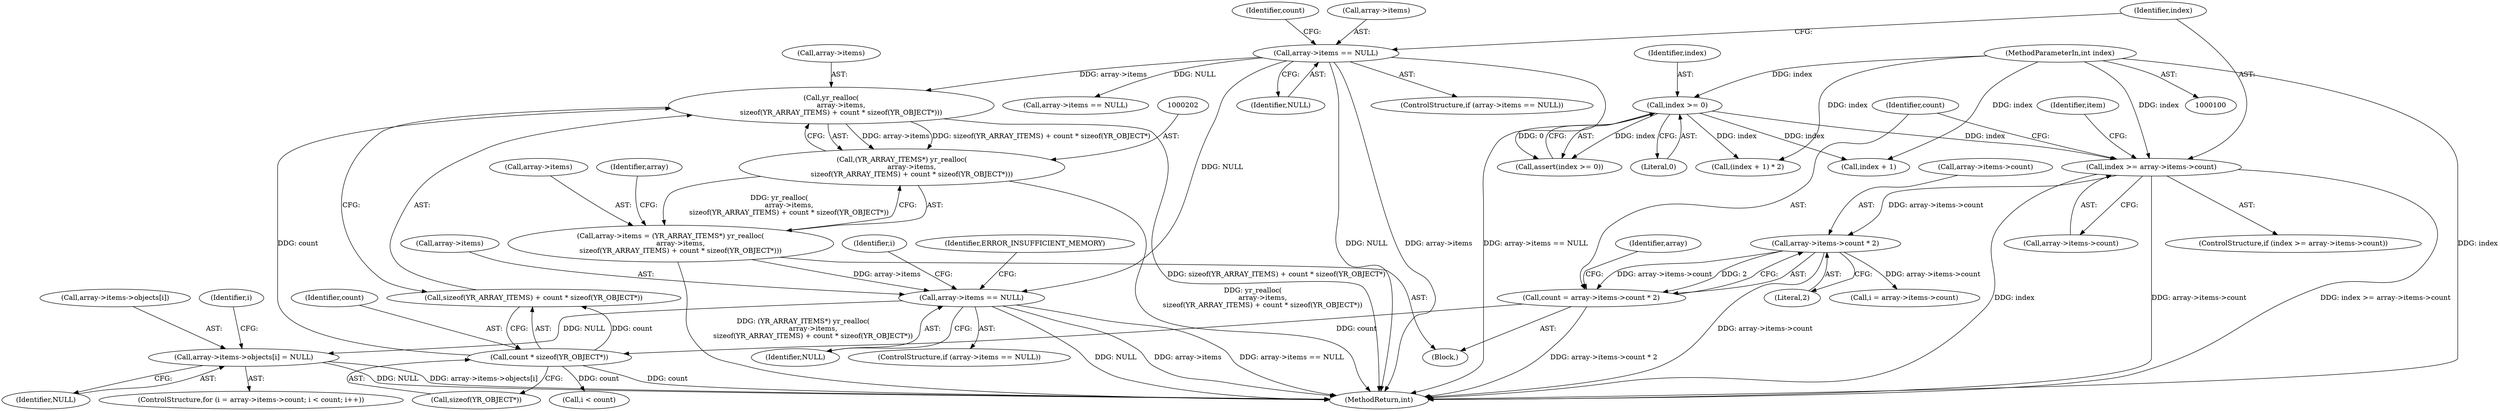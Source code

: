 digraph "0_yara_4a342f01e5439b9bb901aff1c6c23c536baeeb3f_0@API" {
"1000203" [label="(Call,yr_realloc(\n         array->items,\n         sizeof(YR_ARRAY_ITEMS) + count * sizeof(YR_OBJECT*)))"];
"1000123" [label="(Call,array->items == NULL)"];
"1000210" [label="(Call,count * sizeof(YR_OBJECT*))"];
"1000188" [label="(Call,count = array->items->count * 2)"];
"1000190" [label="(Call,array->items->count * 2)"];
"1000180" [label="(Call,index >= array->items->count)"];
"1000109" [label="(Call,index >= 0)"];
"1000103" [label="(MethodParameterIn,int index)"];
"1000201" [label="(Call,(YR_ARRAY_ITEMS*) yr_realloc(\n         array->items,\n         sizeof(YR_ARRAY_ITEMS) + count * sizeof(YR_OBJECT*)))"];
"1000197" [label="(Call,array->items = (YR_ARRAY_ITEMS*) yr_realloc(\n         array->items,\n         sizeof(YR_ARRAY_ITEMS) + count * sizeof(YR_OBJECT*)))"];
"1000215" [label="(Call,array->items == NULL)"];
"1000235" [label="(Call,array->items->objects[i] = NULL)"];
"1000191" [label="(Call,array->items->count)"];
"1000197" [label="(Call,array->items = (YR_ARRAY_ITEMS*) yr_realloc(\n         array->items,\n         sizeof(YR_ARRAY_ITEMS) + count * sizeof(YR_OBJECT*)))"];
"1000243" [label="(Identifier,NULL)"];
"1000219" [label="(Identifier,NULL)"];
"1000122" [label="(ControlStructure,if (array->items == NULL))"];
"1000230" [label="(Call,i < count)"];
"1000223" [label="(Call,i = array->items->count)"];
"1000235" [label="(Call,array->items->objects[i] = NULL)"];
"1000179" [label="(ControlStructure,if (index >= array->items->count))"];
"1000222" [label="(ControlStructure,for (i = array->items->count; i < count; i++))"];
"1000180" [label="(Call,index >= array->items->count)"];
"1000214" [label="(ControlStructure,if (array->items == NULL))"];
"1000111" [label="(Literal,0)"];
"1000187" [label="(Block,)"];
"1000207" [label="(Call,sizeof(YR_ARRAY_ITEMS) + count * sizeof(YR_OBJECT*))"];
"1000108" [label="(Call,assert(index >= 0))"];
"1000198" [label="(Call,array->items)"];
"1000133" [label="(Call,(index + 1) * 2)"];
"1000224" [label="(Identifier,i)"];
"1000221" [label="(Identifier,ERROR_INSUFFICIENT_MEMORY)"];
"1000203" [label="(Call,yr_realloc(\n         array->items,\n         sizeof(YR_ARRAY_ITEMS) + count * sizeof(YR_OBJECT*)))"];
"1000103" [label="(MethodParameterIn,int index)"];
"1000109" [label="(Call,index >= 0)"];
"1000210" [label="(Call,count * sizeof(YR_OBJECT*))"];
"1000181" [label="(Identifier,index)"];
"1000110" [label="(Identifier,index)"];
"1000215" [label="(Call,array->items == NULL)"];
"1000253" [label="(Identifier,item)"];
"1000190" [label="(Call,array->items->count * 2)"];
"1000199" [label="(Identifier,array)"];
"1000267" [label="(MethodReturn,int)"];
"1000236" [label="(Call,array->items->objects[i])"];
"1000212" [label="(Call,sizeof(YR_OBJECT*))"];
"1000153" [label="(Call,array->items == NULL)"];
"1000217" [label="(Identifier,array)"];
"1000188" [label="(Call,count = array->items->count * 2)"];
"1000123" [label="(Call,array->items == NULL)"];
"1000204" [label="(Call,array->items)"];
"1000130" [label="(Identifier,count)"];
"1000216" [label="(Call,array->items)"];
"1000201" [label="(Call,(YR_ARRAY_ITEMS*) yr_realloc(\n         array->items,\n         sizeof(YR_ARRAY_ITEMS) + count * sizeof(YR_OBJECT*)))"];
"1000134" [label="(Call,index + 1)"];
"1000196" [label="(Literal,2)"];
"1000127" [label="(Identifier,NULL)"];
"1000189" [label="(Identifier,count)"];
"1000234" [label="(Identifier,i)"];
"1000124" [label="(Call,array->items)"];
"1000182" [label="(Call,array->items->count)"];
"1000211" [label="(Identifier,count)"];
"1000203" -> "1000201"  [label="AST: "];
"1000203" -> "1000207"  [label="CFG: "];
"1000204" -> "1000203"  [label="AST: "];
"1000207" -> "1000203"  [label="AST: "];
"1000201" -> "1000203"  [label="CFG: "];
"1000203" -> "1000267"  [label="DDG: sizeof(YR_ARRAY_ITEMS) + count * sizeof(YR_OBJECT*)"];
"1000203" -> "1000201"  [label="DDG: array->items"];
"1000203" -> "1000201"  [label="DDG: sizeof(YR_ARRAY_ITEMS) + count * sizeof(YR_OBJECT*)"];
"1000123" -> "1000203"  [label="DDG: array->items"];
"1000210" -> "1000203"  [label="DDG: count"];
"1000123" -> "1000122"  [label="AST: "];
"1000123" -> "1000127"  [label="CFG: "];
"1000124" -> "1000123"  [label="AST: "];
"1000127" -> "1000123"  [label="AST: "];
"1000130" -> "1000123"  [label="CFG: "];
"1000181" -> "1000123"  [label="CFG: "];
"1000123" -> "1000267"  [label="DDG: array->items == NULL"];
"1000123" -> "1000267"  [label="DDG: NULL"];
"1000123" -> "1000267"  [label="DDG: array->items"];
"1000123" -> "1000153"  [label="DDG: NULL"];
"1000123" -> "1000215"  [label="DDG: NULL"];
"1000210" -> "1000207"  [label="AST: "];
"1000210" -> "1000212"  [label="CFG: "];
"1000211" -> "1000210"  [label="AST: "];
"1000212" -> "1000210"  [label="AST: "];
"1000207" -> "1000210"  [label="CFG: "];
"1000210" -> "1000267"  [label="DDG: count"];
"1000210" -> "1000207"  [label="DDG: count"];
"1000188" -> "1000210"  [label="DDG: count"];
"1000210" -> "1000230"  [label="DDG: count"];
"1000188" -> "1000187"  [label="AST: "];
"1000188" -> "1000190"  [label="CFG: "];
"1000189" -> "1000188"  [label="AST: "];
"1000190" -> "1000188"  [label="AST: "];
"1000199" -> "1000188"  [label="CFG: "];
"1000188" -> "1000267"  [label="DDG: array->items->count * 2"];
"1000190" -> "1000188"  [label="DDG: array->items->count"];
"1000190" -> "1000188"  [label="DDG: 2"];
"1000190" -> "1000196"  [label="CFG: "];
"1000191" -> "1000190"  [label="AST: "];
"1000196" -> "1000190"  [label="AST: "];
"1000190" -> "1000267"  [label="DDG: array->items->count"];
"1000180" -> "1000190"  [label="DDG: array->items->count"];
"1000190" -> "1000223"  [label="DDG: array->items->count"];
"1000180" -> "1000179"  [label="AST: "];
"1000180" -> "1000182"  [label="CFG: "];
"1000181" -> "1000180"  [label="AST: "];
"1000182" -> "1000180"  [label="AST: "];
"1000189" -> "1000180"  [label="CFG: "];
"1000253" -> "1000180"  [label="CFG: "];
"1000180" -> "1000267"  [label="DDG: index"];
"1000180" -> "1000267"  [label="DDG: array->items->count"];
"1000180" -> "1000267"  [label="DDG: index >= array->items->count"];
"1000109" -> "1000180"  [label="DDG: index"];
"1000103" -> "1000180"  [label="DDG: index"];
"1000109" -> "1000108"  [label="AST: "];
"1000109" -> "1000111"  [label="CFG: "];
"1000110" -> "1000109"  [label="AST: "];
"1000111" -> "1000109"  [label="AST: "];
"1000108" -> "1000109"  [label="CFG: "];
"1000109" -> "1000108"  [label="DDG: index"];
"1000109" -> "1000108"  [label="DDG: 0"];
"1000103" -> "1000109"  [label="DDG: index"];
"1000109" -> "1000133"  [label="DDG: index"];
"1000109" -> "1000134"  [label="DDG: index"];
"1000103" -> "1000100"  [label="AST: "];
"1000103" -> "1000267"  [label="DDG: index"];
"1000103" -> "1000133"  [label="DDG: index"];
"1000103" -> "1000134"  [label="DDG: index"];
"1000201" -> "1000197"  [label="AST: "];
"1000202" -> "1000201"  [label="AST: "];
"1000197" -> "1000201"  [label="CFG: "];
"1000201" -> "1000267"  [label="DDG: yr_realloc(\n         array->items,\n         sizeof(YR_ARRAY_ITEMS) + count * sizeof(YR_OBJECT*))"];
"1000201" -> "1000197"  [label="DDG: yr_realloc(\n         array->items,\n         sizeof(YR_ARRAY_ITEMS) + count * sizeof(YR_OBJECT*))"];
"1000197" -> "1000187"  [label="AST: "];
"1000198" -> "1000197"  [label="AST: "];
"1000217" -> "1000197"  [label="CFG: "];
"1000197" -> "1000267"  [label="DDG: (YR_ARRAY_ITEMS*) yr_realloc(\n         array->items,\n         sizeof(YR_ARRAY_ITEMS) + count * sizeof(YR_OBJECT*))"];
"1000197" -> "1000215"  [label="DDG: array->items"];
"1000215" -> "1000214"  [label="AST: "];
"1000215" -> "1000219"  [label="CFG: "];
"1000216" -> "1000215"  [label="AST: "];
"1000219" -> "1000215"  [label="AST: "];
"1000221" -> "1000215"  [label="CFG: "];
"1000224" -> "1000215"  [label="CFG: "];
"1000215" -> "1000267"  [label="DDG: NULL"];
"1000215" -> "1000267"  [label="DDG: array->items"];
"1000215" -> "1000267"  [label="DDG: array->items == NULL"];
"1000215" -> "1000235"  [label="DDG: NULL"];
"1000235" -> "1000222"  [label="AST: "];
"1000235" -> "1000243"  [label="CFG: "];
"1000236" -> "1000235"  [label="AST: "];
"1000243" -> "1000235"  [label="AST: "];
"1000234" -> "1000235"  [label="CFG: "];
"1000235" -> "1000267"  [label="DDG: array->items->objects[i]"];
"1000235" -> "1000267"  [label="DDG: NULL"];
}
